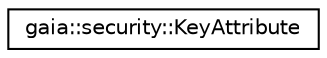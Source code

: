 digraph G
{
  edge [fontname="Helvetica",fontsize="10",labelfontname="Helvetica",labelfontsize="10"];
  node [fontname="Helvetica",fontsize="10",shape=record];
  rankdir=LR;
  Node1 [label="gaia::security::KeyAttribute",height=0.2,width=0.4,color="black", fillcolor="white", style="filled",URL="$de/de7/classgaia_1_1security_1_1_key_attribute.html",tooltip="This class describes the attributes needed to generate keys."];
}
